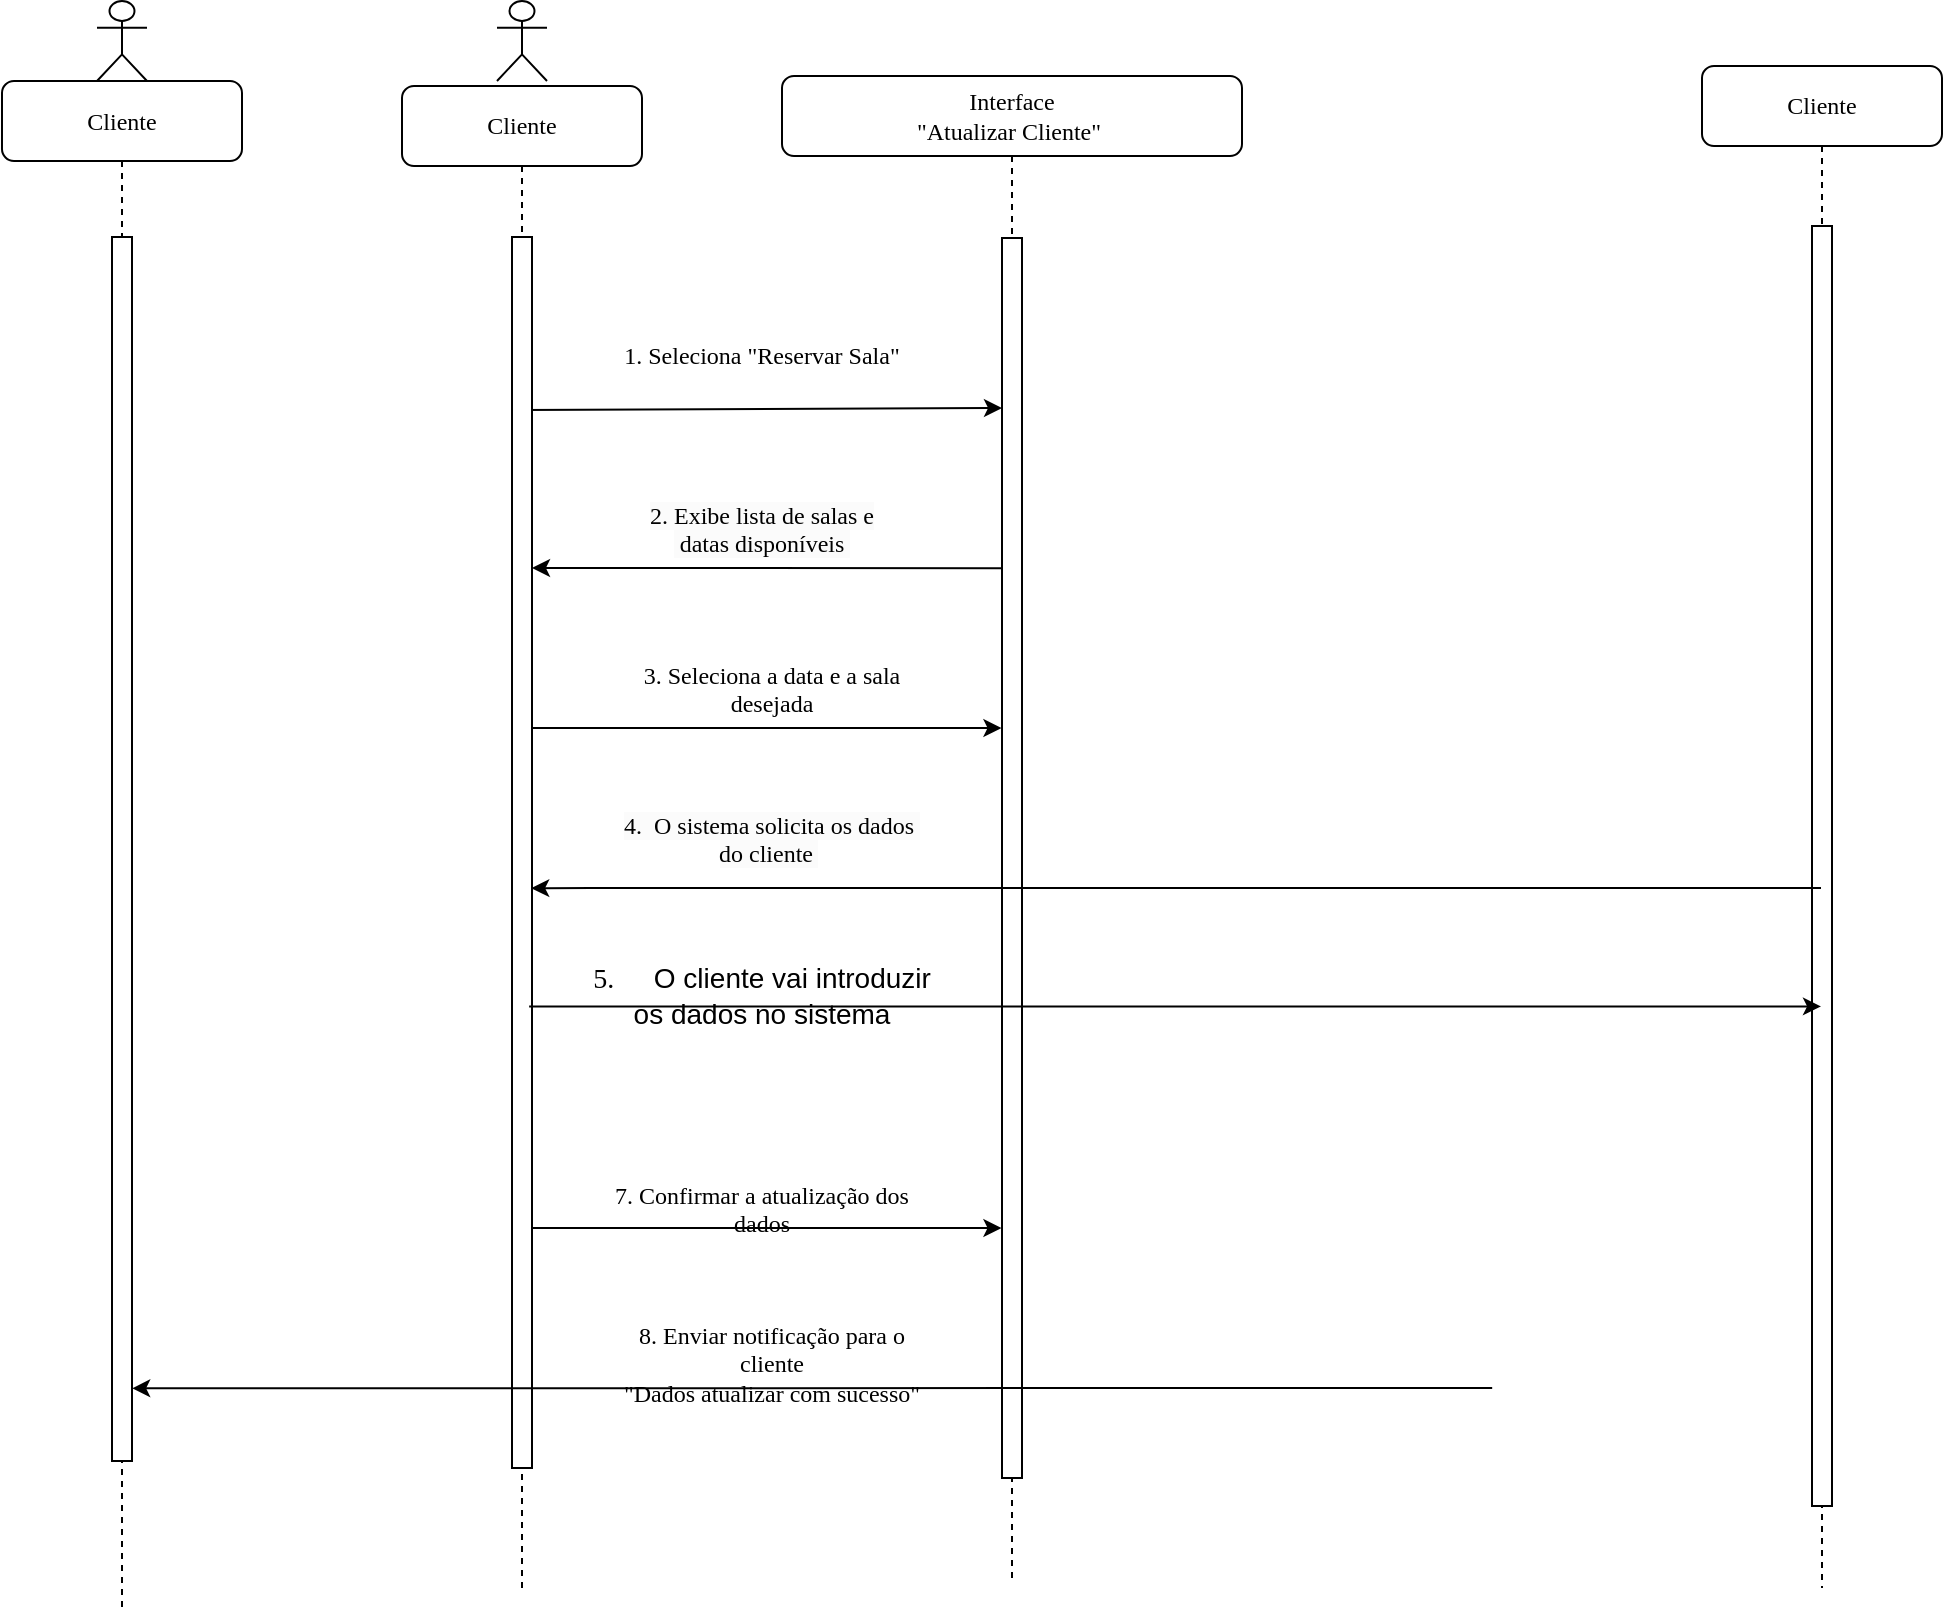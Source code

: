 <mxfile version="24.8.3">
  <diagram name="Page-1" id="13e1069c-82ec-6db2-03f1-153e76fe0fe0">
    <mxGraphModel dx="1050" dy="522" grid="1" gridSize="10" guides="1" tooltips="1" connect="1" arrows="1" fold="1" page="1" pageScale="1" pageWidth="1400" pageHeight="850" background="none" math="0" shadow="0">
      <root>
        <mxCell id="0" />
        <mxCell id="1" parent="0" />
        <mxCell id="7baba1c4bc27f4b0-2" value="Interface&lt;div style=&quot;font-size: 12px;&quot;&gt;&quot;Atualizar Cliente&quot;&amp;nbsp;&lt;/div&gt;" style="shape=umlLifeline;perimeter=lifelinePerimeter;whiteSpace=wrap;html=1;container=1;collapsible=0;recursiveResize=0;outlineConnect=0;rounded=1;shadow=0;comic=0;labelBackgroundColor=none;strokeWidth=1;fontFamily=Verdana;fontSize=12;align=center;" parent="1" vertex="1">
          <mxGeometry x="430" y="74" width="230" height="751" as="geometry" />
        </mxCell>
        <mxCell id="7baba1c4bc27f4b0-10" value="" style="html=1;points=[];perimeter=orthogonalPerimeter;rounded=0;shadow=0;comic=0;labelBackgroundColor=none;strokeWidth=1;fontFamily=Verdana;fontSize=12;align=center;" parent="7baba1c4bc27f4b0-2" vertex="1">
          <mxGeometry x="110" y="81" width="10" height="620" as="geometry" />
        </mxCell>
        <mxCell id="jpCe2Csj7cK2ZQe0Vtn_-14" value="&lt;span style=&quot;color: rgb(0, 0, 0); font-family: Verdana; font-size: 12px; font-style: normal; font-variant-ligatures: normal; font-variant-caps: normal; font-weight: 400; letter-spacing: normal; orphans: 2; text-indent: 0px; text-transform: none; widows: 2; word-spacing: 0px; -webkit-text-stroke-width: 0px; white-space: nowrap; background-color: rgb(251, 251, 251); text-decoration-thickness: initial; text-decoration-style: initial; text-decoration-color: initial; float: none; display: inline !important;&quot;&gt;2. Exibe lista de salas e&lt;/span&gt;&lt;div&gt;&lt;span style=&quot;color: rgb(0, 0, 0); font-family: Verdana; font-size: 12px; font-style: normal; font-variant-ligatures: normal; font-variant-caps: normal; font-weight: 400; letter-spacing: normal; orphans: 2; text-indent: 0px; text-transform: none; widows: 2; word-spacing: 0px; -webkit-text-stroke-width: 0px; white-space: nowrap; background-color: rgb(251, 251, 251); text-decoration-thickness: initial; text-decoration-style: initial; text-decoration-color: initial; float: none; display: inline !important;&quot;&gt;&amp;nbsp;datas disponíveis&amp;nbsp;&lt;/span&gt;&lt;/div&gt;" style="text;whiteSpace=wrap;html=1;fontSize=12;align=center;" parent="7baba1c4bc27f4b0-2" vertex="1">
          <mxGeometry x="-85" y="206" width="150" height="29" as="geometry" />
        </mxCell>
        <mxCell id="jpCe2Csj7cK2ZQe0Vtn_-15" value="&lt;div style=&quot;font-size: 12px;&quot;&gt;&lt;span style=&quot;background-color: initial; text-wrap: nowrap; font-size: 12px;&quot;&gt;&lt;font style=&quot;font-size: 12px;&quot; face=&quot;Verdana&quot;&gt;3. Seleciona a data e a sala&lt;/font&gt;&lt;/span&gt;&lt;/div&gt;&lt;div style=&quot;font-size: 12px;&quot;&gt;&lt;span style=&quot;background-color: initial; text-wrap: nowrap; font-size: 12px;&quot;&gt;&lt;font style=&quot;font-size: 12px;&quot; face=&quot;Verdana&quot;&gt;desejada&lt;/font&gt;&lt;/span&gt;&lt;/div&gt;" style="text;whiteSpace=wrap;html=1;align=center;fontSize=12;" parent="7baba1c4bc27f4b0-2" vertex="1">
          <mxGeometry x="-75" y="286" width="140" height="40" as="geometry" />
        </mxCell>
        <mxCell id="7baba1c4bc27f4b0-3" value="Cliente" style="shape=umlLifeline;perimeter=lifelinePerimeter;whiteSpace=wrap;html=1;container=1;collapsible=0;recursiveResize=0;outlineConnect=0;rounded=1;shadow=0;comic=0;labelBackgroundColor=none;strokeWidth=1;fontFamily=Verdana;fontSize=12;align=center;" parent="1" vertex="1">
          <mxGeometry x="890" y="69" width="120" height="761" as="geometry" />
        </mxCell>
        <mxCell id="7baba1c4bc27f4b0-13" value="" style="html=1;points=[];perimeter=orthogonalPerimeter;rounded=0;shadow=0;comic=0;labelBackgroundColor=none;strokeWidth=1;fontFamily=Verdana;fontSize=12;align=center;" parent="7baba1c4bc27f4b0-3" vertex="1">
          <mxGeometry x="55" y="80" width="10" height="640" as="geometry" />
        </mxCell>
        <mxCell id="7baba1c4bc27f4b0-8" value="Cliente" style="shape=umlLifeline;perimeter=lifelinePerimeter;whiteSpace=wrap;html=1;container=1;collapsible=0;recursiveResize=0;outlineConnect=0;rounded=1;shadow=0;comic=0;labelBackgroundColor=none;strokeWidth=1;fontFamily=Verdana;fontSize=12;align=center;" parent="1" vertex="1">
          <mxGeometry x="240" y="79" width="120" height="751" as="geometry" />
        </mxCell>
        <mxCell id="jpCe2Csj7cK2ZQe0Vtn_-17" value="" style="endArrow=classic;html=1;rounded=0;entryX=0.006;entryY=0.424;entryDx=0;entryDy=0;entryPerimeter=0;exitX=1.033;exitY=0.428;exitDx=0;exitDy=0;exitPerimeter=0;" parent="1" edge="1">
          <mxGeometry width="50" height="50" relative="1" as="geometry">
            <mxPoint x="305.0" y="400.054" as="sourcePoint" />
            <mxPoint x="539.73" y="400" as="targetPoint" />
            <Array as="points" />
          </mxGeometry>
        </mxCell>
        <mxCell id="jpCe2Csj7cK2ZQe0Vtn_-20" value="&lt;div&gt;&lt;br&gt;&lt;/div&gt;&lt;div&gt;&lt;br&gt;&lt;/div&gt;" style="shape=umlActor;verticalLabelPosition=bottom;verticalAlign=top;html=1;outlineConnect=0;" parent="1" vertex="1">
          <mxGeometry x="287.5" y="36.5" width="25" height="40" as="geometry" />
        </mxCell>
        <mxCell id="jpCe2Csj7cK2ZQe0Vtn_-7" value="" style="endArrow=classic;html=1;rounded=0;" parent="1" edge="1">
          <mxGeometry width="50" height="50" relative="1" as="geometry">
            <mxPoint x="300" y="241" as="sourcePoint" />
            <mxPoint x="540" y="240" as="targetPoint" />
          </mxGeometry>
        </mxCell>
        <mxCell id="jpCe2Csj7cK2ZQe0Vtn_-35" value="Cliente" style="shape=umlLifeline;perimeter=lifelinePerimeter;whiteSpace=wrap;html=1;container=1;collapsible=0;recursiveResize=0;outlineConnect=0;rounded=1;shadow=0;comic=0;labelBackgroundColor=none;strokeWidth=1;fontFamily=Verdana;fontSize=12;align=center;" parent="1" vertex="1">
          <mxGeometry x="40" y="76.5" width="120" height="763.5" as="geometry" />
        </mxCell>
        <mxCell id="jpCe2Csj7cK2ZQe0Vtn_-36" value="" style="html=1;points=[];perimeter=orthogonalPerimeter;rounded=0;shadow=0;comic=0;labelBackgroundColor=none;strokeWidth=1;fontFamily=Verdana;fontSize=12;align=center;" parent="jpCe2Csj7cK2ZQe0Vtn_-35" vertex="1">
          <mxGeometry x="55" y="78" width="10" height="612" as="geometry" />
        </mxCell>
        <mxCell id="jpCe2Csj7cK2ZQe0Vtn_-29" value="&lt;div style=&quot;font-size: 12px;&quot;&gt;&lt;span style=&quot;background-color: initial; text-wrap-mode: nowrap; font-size: 12px;&quot;&gt;&lt;font face=&quot;Verdana&quot; style=&quot;font-size: 12px;&quot;&gt;8. Enviar notificação para o cliente&lt;/font&gt;&lt;/span&gt;&lt;/div&gt;&lt;div style=&quot;font-size: 12px;&quot;&gt;&lt;span style=&quot;background-color: initial; text-wrap-mode: nowrap; font-size: 12px;&quot;&gt;&lt;font face=&quot;Verdana&quot; style=&quot;font-size: 12px;&quot;&gt;&quot;Dados atualizar com sucesso&quot;&lt;/font&gt;&lt;/span&gt;&lt;/div&gt;" style="text;whiteSpace=wrap;html=1;fontSize=12;align=center;" parent="1" vertex="1">
          <mxGeometry x="345" y="690" width="160" height="40" as="geometry" />
        </mxCell>
        <mxCell id="SjC08Xs28rp6ZLOFi1u1-16" value="" style="endArrow=classic;html=1;rounded=0;entryX=0.423;entryY=0.661;entryDx=0;entryDy=0;entryPerimeter=0;" parent="1" target="7baba1c4bc27f4b0-9" edge="1">
          <mxGeometry width="50" height="50" relative="1" as="geometry">
            <mxPoint x="300" y="514" as="sourcePoint" />
            <mxPoint x="614" y="516" as="targetPoint" />
            <Array as="points" />
          </mxGeometry>
        </mxCell>
        <mxCell id="7baba1c4bc27f4b0-9" value="" style="html=1;points=[];perimeter=orthogonalPerimeter;rounded=0;shadow=0;comic=0;labelBackgroundColor=none;strokeWidth=1;fontFamily=Verdana;fontSize=12;align=center;" parent="1" vertex="1">
          <mxGeometry x="295" y="154.5" width="10" height="615.5" as="geometry" />
        </mxCell>
        <mxCell id="SjC08Xs28rp6ZLOFi1u1-18" value="&lt;div&gt;&lt;br&gt;&lt;/div&gt;&lt;div&gt;&lt;br&gt;&lt;/div&gt;" style="shape=umlActor;verticalLabelPosition=bottom;verticalAlign=top;html=1;outlineConnect=0;" parent="1" vertex="1">
          <mxGeometry x="87.5" y="36.5" width="25" height="40" as="geometry" />
        </mxCell>
        <mxCell id="jpCe2Csj7cK2ZQe0Vtn_-13" value="&lt;div style=&quot;font-size: 12px;&quot;&gt;&lt;span style=&quot;background-color: initial; text-wrap: nowrap; font-size: 12px;&quot;&gt;&lt;font face=&quot;Verdana&quot; style=&quot;font-size: 12px;&quot;&gt;1. Seleciona &quot;Reservar Sala&lt;/font&gt;&lt;/span&gt;&lt;span style=&quot;background-color: initial; font-family: Verdana; text-wrap-mode: nowrap;&quot;&gt;&quot;&lt;/span&gt;&lt;/div&gt;" style="text;whiteSpace=wrap;html=1;fontSize=12;align=center;" parent="1" vertex="1">
          <mxGeometry x="350" y="200" width="140" height="40" as="geometry" />
        </mxCell>
        <mxCell id="jpCe2Csj7cK2ZQe0Vtn_-12" value="" style="endArrow=classic;html=1;rounded=0;exitX=0.033;exitY=0.158;exitDx=0;exitDy=0;exitPerimeter=0;" parent="1" edge="1">
          <mxGeometry width="50" height="50" relative="1" as="geometry">
            <mxPoint x="540.33" y="320.12" as="sourcePoint" />
            <mxPoint x="305.0" y="320" as="targetPoint" />
            <Array as="points" />
          </mxGeometry>
        </mxCell>
        <mxCell id="jpCe2Csj7cK2ZQe0Vtn_-19" value="" style="endArrow=classic;html=1;rounded=0;entryX=0.96;entryY=0.529;entryDx=0;entryDy=0;entryPerimeter=0;" parent="1" target="7baba1c4bc27f4b0-9" edge="1" source="7baba1c4bc27f4b0-3">
          <mxGeometry width="50" height="50" relative="1" as="geometry">
            <mxPoint x="540" y="481" as="sourcePoint" />
            <mxPoint x="310.0" y="480.5" as="targetPoint" />
            <Array as="points">
              <mxPoint x="334.29" y="480" />
            </Array>
          </mxGeometry>
        </mxCell>
        <mxCell id="jpCe2Csj7cK2ZQe0Vtn_-18" value="&lt;span style=&quot;color: rgb(0, 0, 0); font-family: Verdana; font-style: normal; font-variant-ligatures: normal; font-variant-caps: normal; font-weight: 400; letter-spacing: normal; orphans: 2; text-indent: 0px; text-transform: none; widows: 2; word-spacing: 0px; -webkit-text-stroke-width: 0px; white-space: nowrap; background-color: rgb(251, 251, 251); text-decoration-thickness: initial; text-decoration-style: initial; text-decoration-color: initial; float: none; font-size: 12px; display: inline !important;&quot;&gt;4.&amp;nbsp; O sistema solicita os dados&amp;nbsp;&lt;/span&gt;&lt;div&gt;&lt;span style=&quot;color: rgb(0, 0, 0); font-family: Verdana; font-style: normal; font-variant-ligatures: normal; font-variant-caps: normal; font-weight: 400; letter-spacing: normal; orphans: 2; text-indent: 0px; text-transform: none; widows: 2; word-spacing: 0px; -webkit-text-stroke-width: 0px; white-space: nowrap; background-color: rgb(251, 251, 251); text-decoration-thickness: initial; text-decoration-style: initial; text-decoration-color: initial; float: none; font-size: 12px; display: inline !important;&quot;&gt;do cliente&amp;nbsp;&lt;/span&gt;&lt;span style=&quot;font-family: Verdana; text-wrap-mode: nowrap;&quot;&gt;&amp;nbsp;&lt;/span&gt;&lt;/div&gt;" style="text;whiteSpace=wrap;html=1;align=center;fontSize=12;" parent="1" vertex="1">
          <mxGeometry x="320" y="434.5" width="210" height="40" as="geometry" />
        </mxCell>
        <mxCell id="jpCe2Csj7cK2ZQe0Vtn_-24" value="" style="endArrow=classic;html=1;rounded=0;exitX=0.857;exitY=0.625;exitDx=0;exitDy=0;exitPerimeter=0;" parent="1" source="7baba1c4bc27f4b0-9" target="7baba1c4bc27f4b0-3" edge="1">
          <mxGeometry width="50" height="50" relative="1" as="geometry">
            <mxPoint x="308.5" y="541" as="sourcePoint" />
            <mxPoint x="541.5" y="540" as="targetPoint" />
            <Array as="points" />
          </mxGeometry>
        </mxCell>
        <mxCell id="i20f5D9uLhxDCImRe5Bx-5" value="" style="endArrow=classic;html=1;rounded=0;entryX=0.006;entryY=0.424;entryDx=0;entryDy=0;entryPerimeter=0;exitX=1.033;exitY=0.428;exitDx=0;exitDy=0;exitPerimeter=0;" parent="1" edge="1">
          <mxGeometry width="50" height="50" relative="1" as="geometry">
            <mxPoint x="305.0" y="650.054" as="sourcePoint" />
            <mxPoint x="539.73" y="650" as="targetPoint" />
            <Array as="points" />
          </mxGeometry>
        </mxCell>
        <mxCell id="i20f5D9uLhxDCImRe5Bx-6" value="&lt;div style=&quot;font-size: 12px;&quot;&gt;&lt;font face=&quot;Verdana&quot; style=&quot;font-size: 12px;&quot;&gt;&lt;span style=&quot;text-wrap-mode: nowrap; font-size: 12px;&quot;&gt;7. Confirmar a atualização dos dados&lt;/span&gt;&lt;/font&gt;&lt;/div&gt;" style="text;whiteSpace=wrap;html=1;fontSize=12;align=center;" parent="1" vertex="1">
          <mxGeometry x="345" y="620" width="150" height="24" as="geometry" />
        </mxCell>
        <mxCell id="jpCe2Csj7cK2ZQe0Vtn_-39" value="" style="endArrow=classic;html=1;rounded=0;entryX=1.009;entryY=0.973;entryDx=0;entryDy=0;entryPerimeter=0;exitX=0.009;exitY=0.931;exitDx=0;exitDy=0;exitPerimeter=0;" parent="1" edge="1">
          <mxGeometry width="50" height="50" relative="1" as="geometry">
            <mxPoint x="785.09" y="730.0" as="sourcePoint" />
            <mxPoint x="105.09" y="730.136" as="targetPoint" />
            <Array as="points" />
          </mxGeometry>
        </mxCell>
        <mxCell id="jpCe2Csj7cK2ZQe0Vtn_-28" value="&lt;div style=&quot;font-size: 14px;&quot;&gt;&lt;font style=&quot;font-size: 14px;&quot; face=&quot;Verdana&quot;&gt;&lt;span style=&quot;text-wrap-mode: nowrap; font-size: 14px;&quot;&gt;5.&amp;nbsp;&lt;/span&gt;&lt;/font&gt;&lt;span style=&quot;text-indent: -18pt; background-color: initial; font-variant-numeric: normal; font-variant-east-asian: normal; font-variant-alternates: normal; font-size-adjust: none; font-kerning: auto; font-optical-sizing: auto; font-feature-settings: normal; font-variation-settings: normal; font-variant-position: normal; font-stretch: normal; font-size: 7pt; line-height: normal; font-family: &amp;quot;Times New Roman&amp;quot;;&quot;&gt;&amp;nbsp; &amp;nbsp; &amp;nbsp; &amp;nbsp;&lt;/span&gt;&lt;span style=&quot;text-indent: -18pt; background-color: initial;&quot;&gt;O cliente vai introduzir os dados no sistema&lt;/span&gt;&lt;/div&gt;&lt;p style=&quot;margin-top:0cm;margin-right:0cm;margin-bottom:&lt;br/&gt;0cm;margin-left:40.5pt;mso-add-space:auto;text-indent:-18.0pt;line-height:normal;&lt;br/&gt;mso-list:l0 level1 lfo1&quot; class=&quot;MsoListParagraph&quot;&gt;&lt;/p&gt;" style="text;whiteSpace=wrap;html=1;fontSize=14;align=center;" parent="1" vertex="1">
          <mxGeometry x="330" y="510" width="180" height="30" as="geometry" />
        </mxCell>
      </root>
    </mxGraphModel>
  </diagram>
</mxfile>
